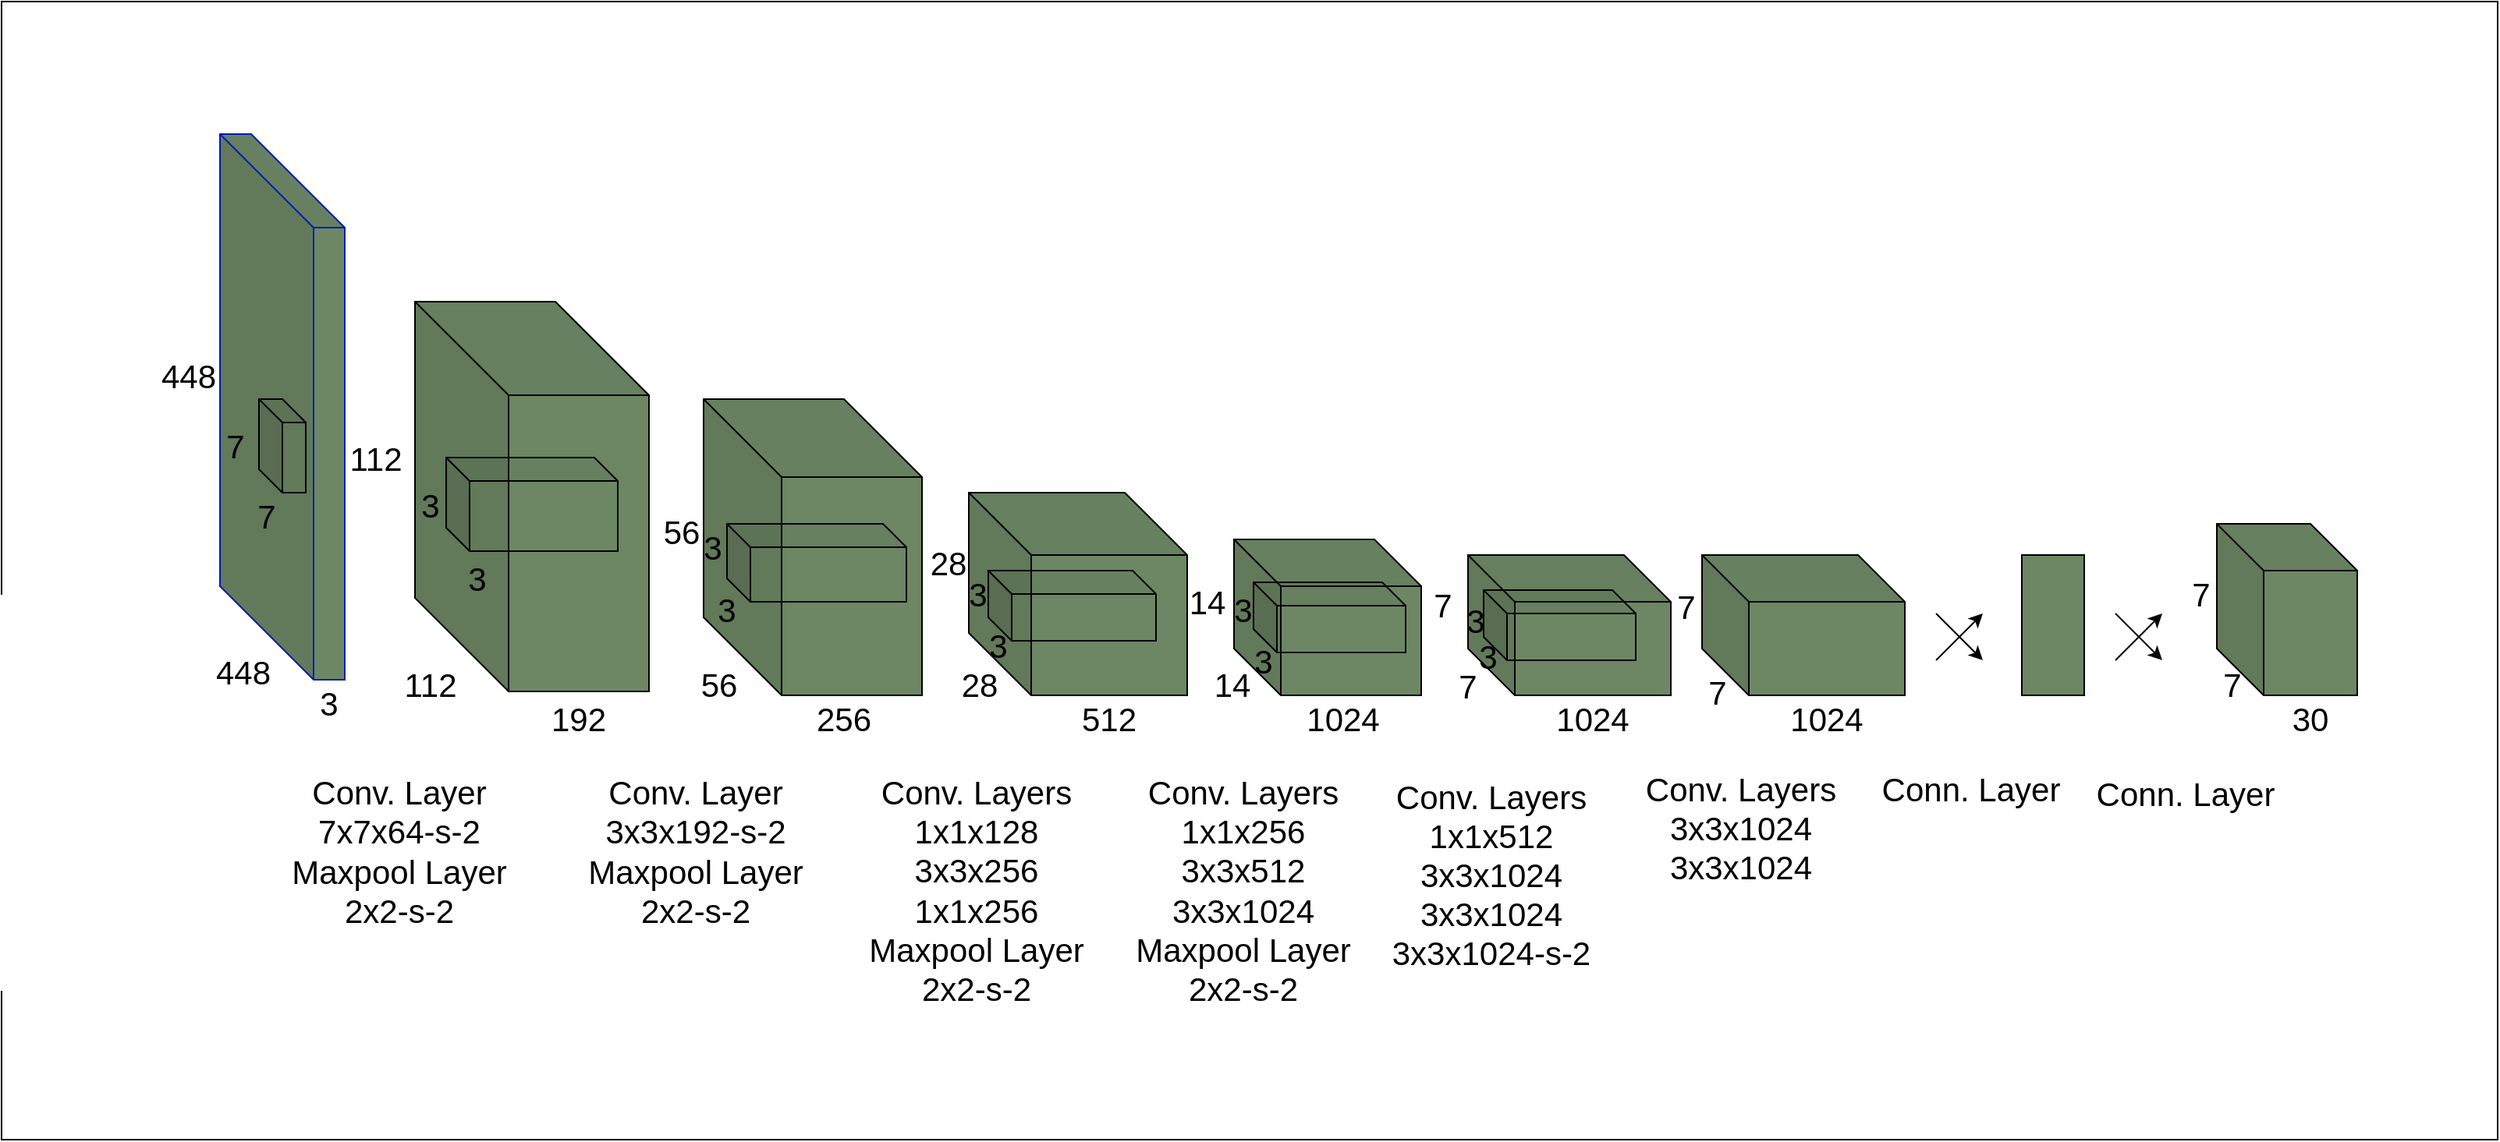 <mxfile version="26.2.2">
  <diagram name="Page-1" id="-9XewSLEN8EbxxsjJJ49">
    <mxGraphModel dx="1970" dy="1245" grid="1" gridSize="10" guides="1" tooltips="1" connect="1" arrows="1" fold="1" page="1" pageScale="1" pageWidth="850" pageHeight="1100" math="0" shadow="0">
      <root>
        <mxCell id="0" />
        <mxCell id="1" parent="0" />
        <mxCell id="kQrB1fQfVDWrX5VnSYiX-79" value="" style="rounded=0;whiteSpace=wrap;html=1;" vertex="1" parent="1">
          <mxGeometry x="70" y="270" width="1600" height="730" as="geometry" />
        </mxCell>
        <mxCell id="kQrB1fQfVDWrX5VnSYiX-1" value="" style="shape=cube;whiteSpace=wrap;html=1;boundedLbl=1;backgroundOutline=1;darkOpacity=0.05;darkOpacity2=0.1;size=60;fillColor=light-dark(#6D8764,#44AF69);fontColor=#ffffff;strokeColor=#001DBC;" vertex="1" parent="1">
          <mxGeometry x="210" y="355" width="80" height="350" as="geometry" />
        </mxCell>
        <mxCell id="kQrB1fQfVDWrX5VnSYiX-3" value="" style="shape=cube;whiteSpace=wrap;html=1;boundedLbl=1;backgroundOutline=1;darkOpacity=0.05;darkOpacity2=0.1;size=60;fillColor=light-dark(#6D8764,#44AF69);" vertex="1" parent="1">
          <mxGeometry x="335" y="462.5" width="150" height="250" as="geometry" />
        </mxCell>
        <mxCell id="kQrB1fQfVDWrX5VnSYiX-4" value="" style="shape=cube;whiteSpace=wrap;html=1;boundedLbl=1;backgroundOutline=1;darkOpacity=0.05;darkOpacity2=0.1;size=50;fillColor=light-dark(#6D8764,#44AF69);" vertex="1" parent="1">
          <mxGeometry x="520" y="525" width="140" height="190" as="geometry" />
        </mxCell>
        <mxCell id="kQrB1fQfVDWrX5VnSYiX-5" value="" style="shape=cube;whiteSpace=wrap;html=1;boundedLbl=1;backgroundOutline=1;darkOpacity=0.05;darkOpacity2=0.1;size=40;fillColor=light-dark(#6D8764,#44AF69);" vertex="1" parent="1">
          <mxGeometry x="690" y="585" width="140" height="130" as="geometry" />
        </mxCell>
        <mxCell id="kQrB1fQfVDWrX5VnSYiX-6" value="" style="shape=cube;whiteSpace=wrap;html=1;boundedLbl=1;backgroundOutline=1;darkOpacity=0.05;darkOpacity2=0.1;size=30;fillColor=light-dark(#6D8764,#44AF69);" vertex="1" parent="1">
          <mxGeometry x="860" y="615" width="120" height="100" as="geometry" />
        </mxCell>
        <mxCell id="kQrB1fQfVDWrX5VnSYiX-7" value="" style="shape=cube;whiteSpace=wrap;html=1;boundedLbl=1;backgroundOutline=1;darkOpacity=0.05;darkOpacity2=0.1;size=30;fillColor=light-dark(#6D8764,#44AF69);" vertex="1" parent="1">
          <mxGeometry x="1010" y="625" width="130" height="90" as="geometry" />
        </mxCell>
        <mxCell id="kQrB1fQfVDWrX5VnSYiX-8" value="" style="shape=cube;whiteSpace=wrap;html=1;boundedLbl=1;backgroundOutline=1;darkOpacity=0.05;darkOpacity2=0.1;size=30;fillColor=light-dark(#6D8764,#44AF69);" vertex="1" parent="1">
          <mxGeometry x="1160" y="625" width="130" height="90" as="geometry" />
        </mxCell>
        <mxCell id="kQrB1fQfVDWrX5VnSYiX-9" value="" style="rounded=0;whiteSpace=wrap;html=1;fillColor=light-dark(#6D8764,#44AF69);" vertex="1" parent="1">
          <mxGeometry x="1365" y="625" width="40" height="90" as="geometry" />
        </mxCell>
        <mxCell id="kQrB1fQfVDWrX5VnSYiX-10" value="" style="shape=cube;whiteSpace=wrap;html=1;boundedLbl=1;backgroundOutline=1;darkOpacity=0.05;darkOpacity2=0.1;size=30;fillColor=light-dark(#6D8764,#44AF69);" vertex="1" parent="1">
          <mxGeometry x="1490" y="605" width="90" height="110" as="geometry" />
        </mxCell>
        <mxCell id="kQrB1fQfVDWrX5VnSYiX-11" value="" style="shape=cube;whiteSpace=wrap;html=1;boundedLbl=1;backgroundOutline=1;darkOpacity=0.05;darkOpacity2=0.1;size=15;fillColor=none;" vertex="1" parent="1">
          <mxGeometry x="235" y="525" width="30" height="60" as="geometry" />
        </mxCell>
        <mxCell id="kQrB1fQfVDWrX5VnSYiX-14" value="" style="shape=cube;whiteSpace=wrap;html=1;boundedLbl=1;backgroundOutline=1;darkOpacity=0.05;darkOpacity2=0.1;size=15;fillColor=none;" vertex="1" parent="1">
          <mxGeometry x="355" y="562.5" width="110" height="60" as="geometry" />
        </mxCell>
        <mxCell id="kQrB1fQfVDWrX5VnSYiX-15" value="" style="shape=cube;whiteSpace=wrap;html=1;boundedLbl=1;backgroundOutline=1;darkOpacity=0.05;darkOpacity2=0.1;size=15;fillColor=none;" vertex="1" parent="1">
          <mxGeometry x="535" y="605" width="115" height="50" as="geometry" />
        </mxCell>
        <mxCell id="kQrB1fQfVDWrX5VnSYiX-16" value="" style="shape=cube;whiteSpace=wrap;html=1;boundedLbl=1;backgroundOutline=1;darkOpacity=0.05;darkOpacity2=0.1;size=15;fillColor=none;" vertex="1" parent="1">
          <mxGeometry x="702.5" y="635" width="107.5" height="45" as="geometry" />
        </mxCell>
        <mxCell id="kQrB1fQfVDWrX5VnSYiX-17" value="" style="shape=cube;whiteSpace=wrap;html=1;boundedLbl=1;backgroundOutline=1;darkOpacity=0.05;darkOpacity2=0.1;size=15;fillColor=none;" vertex="1" parent="1">
          <mxGeometry x="872.5" y="642.5" width="97.5" height="45" as="geometry" />
        </mxCell>
        <mxCell id="kQrB1fQfVDWrX5VnSYiX-18" value="" style="shape=cube;whiteSpace=wrap;html=1;boundedLbl=1;backgroundOutline=1;darkOpacity=0.05;darkOpacity2=0.1;size=15;fillColor=none;" vertex="1" parent="1">
          <mxGeometry x="1020" y="647.5" width="97.5" height="45" as="geometry" />
        </mxCell>
        <mxCell id="kQrB1fQfVDWrX5VnSYiX-19" value="3" style="text;html=1;align=center;verticalAlign=middle;whiteSpace=wrap;rounded=0;fontSize=21;" vertex="1" parent="1">
          <mxGeometry x="335" y="577.5" width="20" height="30" as="geometry" />
        </mxCell>
        <mxCell id="kQrB1fQfVDWrX5VnSYiX-20" value="7" style="text;html=1;align=center;verticalAlign=middle;whiteSpace=wrap;rounded=0;fontSize=21;" vertex="1" parent="1">
          <mxGeometry x="230" y="585" width="20" height="30" as="geometry" />
        </mxCell>
        <mxCell id="kQrB1fQfVDWrX5VnSYiX-25" value="7" style="text;html=1;align=center;verticalAlign=middle;whiteSpace=wrap;rounded=0;fontSize=21;" vertex="1" parent="1">
          <mxGeometry x="210" y="540" width="20" height="30" as="geometry" />
        </mxCell>
        <mxCell id="kQrB1fQfVDWrX5VnSYiX-26" value="3" style="text;html=1;align=center;verticalAlign=middle;whiteSpace=wrap;rounded=0;fontSize=21;" vertex="1" parent="1">
          <mxGeometry x="365" y="625" width="20" height="30" as="geometry" />
        </mxCell>
        <mxCell id="kQrB1fQfVDWrX5VnSYiX-27" value="3" style="text;html=1;align=center;verticalAlign=middle;whiteSpace=wrap;rounded=0;fontSize=21;" vertex="1" parent="1">
          <mxGeometry x="525" y="645" width="20" height="30" as="geometry" />
        </mxCell>
        <mxCell id="kQrB1fQfVDWrX5VnSYiX-28" value="3" style="text;html=1;align=center;verticalAlign=middle;whiteSpace=wrap;rounded=0;fontSize=21;" vertex="1" parent="1">
          <mxGeometry x="516" y="605" width="20" height="30" as="geometry" />
        </mxCell>
        <mxCell id="kQrB1fQfVDWrX5VnSYiX-29" value="3" style="text;html=1;align=center;verticalAlign=middle;whiteSpace=wrap;rounded=0;fontSize=21;" vertex="1" parent="1">
          <mxGeometry x="686" y="635" width="20" height="30" as="geometry" />
        </mxCell>
        <mxCell id="kQrB1fQfVDWrX5VnSYiX-30" value="3" style="text;html=1;align=center;verticalAlign=middle;whiteSpace=wrap;rounded=0;fontSize=21;" vertex="1" parent="1">
          <mxGeometry x="699" y="668" width="20" height="30" as="geometry" />
        </mxCell>
        <mxCell id="kQrB1fQfVDWrX5VnSYiX-32" value="3" style="text;html=1;align=center;verticalAlign=middle;whiteSpace=wrap;rounded=0;fontSize=21;" vertex="1" parent="1">
          <mxGeometry x="869" y="678" width="20" height="30" as="geometry" />
        </mxCell>
        <mxCell id="kQrB1fQfVDWrX5VnSYiX-33" value="3" style="text;html=1;align=center;verticalAlign=middle;whiteSpace=wrap;rounded=0;fontSize=21;" vertex="1" parent="1">
          <mxGeometry x="856" y="645" width="20" height="30" as="geometry" />
        </mxCell>
        <mxCell id="kQrB1fQfVDWrX5VnSYiX-34" value="3" style="text;html=1;align=center;verticalAlign=middle;whiteSpace=wrap;rounded=0;fontSize=21;" vertex="1" parent="1">
          <mxGeometry x="1013" y="675" width="20" height="30" as="geometry" />
        </mxCell>
        <mxCell id="kQrB1fQfVDWrX5VnSYiX-35" value="3" style="text;html=1;align=center;verticalAlign=middle;whiteSpace=wrap;rounded=0;fontSize=21;" vertex="1" parent="1">
          <mxGeometry x="1005" y="651.5" width="20" height="30" as="geometry" />
        </mxCell>
        <mxCell id="kQrB1fQfVDWrX5VnSYiX-36" value="7" style="text;html=1;align=center;verticalAlign=middle;whiteSpace=wrap;rounded=0;fontSize=21;" vertex="1" parent="1">
          <mxGeometry x="1140" y="643.25" width="20" height="30" as="geometry" />
        </mxCell>
        <mxCell id="kQrB1fQfVDWrX5VnSYiX-37" value="7" style="text;html=1;align=center;verticalAlign=middle;whiteSpace=wrap;rounded=0;fontSize=21;" vertex="1" parent="1">
          <mxGeometry x="1160" y="698" width="20" height="30" as="geometry" />
        </mxCell>
        <mxCell id="kQrB1fQfVDWrX5VnSYiX-38" value="7" style="text;html=1;align=center;verticalAlign=middle;whiteSpace=wrap;rounded=0;fontSize=21;" vertex="1" parent="1">
          <mxGeometry x="1470" y="635" width="20" height="30" as="geometry" />
        </mxCell>
        <mxCell id="kQrB1fQfVDWrX5VnSYiX-39" value="7" style="text;html=1;align=center;verticalAlign=middle;whiteSpace=wrap;rounded=0;fontSize=21;" vertex="1" parent="1">
          <mxGeometry x="1490" y="692.5" width="20" height="30" as="geometry" />
        </mxCell>
        <mxCell id="kQrB1fQfVDWrX5VnSYiX-40" value="448" style="text;html=1;align=center;verticalAlign=middle;whiteSpace=wrap;rounded=0;fontSize=21;" vertex="1" parent="1">
          <mxGeometry x="180" y="495" width="20" height="30" as="geometry" />
        </mxCell>
        <mxCell id="kQrB1fQfVDWrX5VnSYiX-41" value="448" style="text;html=1;align=center;verticalAlign=middle;whiteSpace=wrap;rounded=0;fontSize=21;" vertex="1" parent="1">
          <mxGeometry x="215" y="685" width="20" height="30" as="geometry" />
        </mxCell>
        <mxCell id="kQrB1fQfVDWrX5VnSYiX-42" value="112" style="text;html=1;align=center;verticalAlign=middle;whiteSpace=wrap;rounded=0;fontSize=21;" vertex="1" parent="1">
          <mxGeometry x="300" y="547.5" width="20" height="30" as="geometry" />
        </mxCell>
        <mxCell id="kQrB1fQfVDWrX5VnSYiX-43" value="112" style="text;html=1;align=center;verticalAlign=middle;whiteSpace=wrap;rounded=0;fontSize=21;" vertex="1" parent="1">
          <mxGeometry x="335" y="692.5" width="20" height="30" as="geometry" />
        </mxCell>
        <mxCell id="kQrB1fQfVDWrX5VnSYiX-44" value="56" style="text;html=1;align=center;verticalAlign=middle;whiteSpace=wrap;rounded=0;fontSize=21;" vertex="1" parent="1">
          <mxGeometry x="520" y="692.5" width="20" height="30" as="geometry" />
        </mxCell>
        <mxCell id="kQrB1fQfVDWrX5VnSYiX-45" value="56" style="text;html=1;align=center;verticalAlign=middle;whiteSpace=wrap;rounded=0;fontSize=21;" vertex="1" parent="1">
          <mxGeometry x="496" y="595" width="20" height="30" as="geometry" />
        </mxCell>
        <mxCell id="kQrB1fQfVDWrX5VnSYiX-46" value="28" style="text;html=1;align=center;verticalAlign=middle;whiteSpace=wrap;rounded=0;fontSize=21;" vertex="1" parent="1">
          <mxGeometry x="667" y="615" width="20" height="30" as="geometry" />
        </mxCell>
        <mxCell id="kQrB1fQfVDWrX5VnSYiX-47" value="28" style="text;html=1;align=center;verticalAlign=middle;whiteSpace=wrap;rounded=0;fontSize=21;" vertex="1" parent="1">
          <mxGeometry x="687" y="692.5" width="20" height="30" as="geometry" />
        </mxCell>
        <mxCell id="kQrB1fQfVDWrX5VnSYiX-48" value="14" style="text;html=1;align=center;verticalAlign=middle;whiteSpace=wrap;rounded=0;fontSize=21;" vertex="1" parent="1">
          <mxGeometry x="849" y="692.5" width="20" height="30" as="geometry" />
        </mxCell>
        <mxCell id="kQrB1fQfVDWrX5VnSYiX-49" value="14" style="text;html=1;align=center;verticalAlign=middle;whiteSpace=wrap;rounded=0;fontSize=21;" vertex="1" parent="1">
          <mxGeometry x="833" y="640" width="20" height="30" as="geometry" />
        </mxCell>
        <mxCell id="kQrB1fQfVDWrX5VnSYiX-50" value="7" style="text;html=1;align=center;verticalAlign=middle;whiteSpace=wrap;rounded=0;fontSize=21;" vertex="1" parent="1">
          <mxGeometry x="1000" y="694.25" width="20" height="30" as="geometry" />
        </mxCell>
        <mxCell id="kQrB1fQfVDWrX5VnSYiX-51" value="7" style="text;html=1;align=center;verticalAlign=middle;whiteSpace=wrap;rounded=0;fontSize=21;" vertex="1" parent="1">
          <mxGeometry x="984" y="641.75" width="20" height="30" as="geometry" />
        </mxCell>
        <mxCell id="kQrB1fQfVDWrX5VnSYiX-52" value="3" style="text;html=1;align=center;verticalAlign=middle;whiteSpace=wrap;rounded=0;fontSize=21;" vertex="1" parent="1">
          <mxGeometry x="270" y="705" width="20" height="30" as="geometry" />
        </mxCell>
        <mxCell id="kQrB1fQfVDWrX5VnSYiX-53" value="192" style="text;html=1;align=center;verticalAlign=middle;whiteSpace=wrap;rounded=0;fontSize=21;" vertex="1" parent="1">
          <mxGeometry x="430" y="715" width="20" height="30" as="geometry" />
        </mxCell>
        <mxCell id="kQrB1fQfVDWrX5VnSYiX-54" value="256" style="text;html=1;align=center;verticalAlign=middle;whiteSpace=wrap;rounded=0;fontSize=21;" vertex="1" parent="1">
          <mxGeometry x="600" y="715" width="20" height="30" as="geometry" />
        </mxCell>
        <mxCell id="kQrB1fQfVDWrX5VnSYiX-55" value="512" style="text;html=1;align=center;verticalAlign=middle;whiteSpace=wrap;rounded=0;fontSize=21;" vertex="1" parent="1">
          <mxGeometry x="770" y="715" width="20" height="30" as="geometry" />
        </mxCell>
        <mxCell id="kQrB1fQfVDWrX5VnSYiX-56" value="1024" style="text;html=1;align=center;verticalAlign=middle;whiteSpace=wrap;rounded=0;fontSize=21;" vertex="1" parent="1">
          <mxGeometry x="920" y="715" width="20" height="30" as="geometry" />
        </mxCell>
        <mxCell id="kQrB1fQfVDWrX5VnSYiX-57" value="1024" style="text;html=1;align=center;verticalAlign=middle;whiteSpace=wrap;rounded=0;fontSize=21;" vertex="1" parent="1">
          <mxGeometry x="1080" y="715" width="20" height="30" as="geometry" />
        </mxCell>
        <mxCell id="kQrB1fQfVDWrX5VnSYiX-58" value="1024" style="text;html=1;align=center;verticalAlign=middle;whiteSpace=wrap;rounded=0;fontSize=21;" vertex="1" parent="1">
          <mxGeometry x="1230" y="715" width="20" height="30" as="geometry" />
        </mxCell>
        <mxCell id="kQrB1fQfVDWrX5VnSYiX-59" value="30" style="text;html=1;align=center;verticalAlign=middle;whiteSpace=wrap;rounded=0;fontSize=21;" vertex="1" parent="1">
          <mxGeometry x="1540" y="715" width="20" height="30" as="geometry" />
        </mxCell>
        <mxCell id="kQrB1fQfVDWrX5VnSYiX-60" value="Conv. Layer&lt;div&gt;7x7x64-s-2&lt;/div&gt;&lt;div&gt;Maxpool Layer&lt;/div&gt;&lt;div&gt;2x2-s-2&lt;/div&gt;" style="text;html=1;align=center;verticalAlign=middle;whiteSpace=wrap;rounded=0;fontSize=21;" vertex="1" parent="1">
          <mxGeometry x="250" y="760" width="150" height="110" as="geometry" />
        </mxCell>
        <mxCell id="kQrB1fQfVDWrX5VnSYiX-68" value="" style="endArrow=classic;html=1;rounded=0;" edge="1" parent="1">
          <mxGeometry width="50" height="50" relative="1" as="geometry">
            <mxPoint x="1310" y="692.5" as="sourcePoint" />
            <mxPoint x="1340" y="662.5" as="targetPoint" />
          </mxGeometry>
        </mxCell>
        <mxCell id="kQrB1fQfVDWrX5VnSYiX-69" value="" style="endArrow=classic;html=1;rounded=0;" edge="1" parent="1">
          <mxGeometry width="50" height="50" relative="1" as="geometry">
            <mxPoint x="1310" y="662.5" as="sourcePoint" />
            <mxPoint x="1340" y="692.5" as="targetPoint" />
          </mxGeometry>
        </mxCell>
        <mxCell id="kQrB1fQfVDWrX5VnSYiX-70" value="" style="endArrow=classic;html=1;rounded=0;" edge="1" parent="1">
          <mxGeometry width="50" height="50" relative="1" as="geometry">
            <mxPoint x="1425" y="692.5" as="sourcePoint" />
            <mxPoint x="1455" y="662.5" as="targetPoint" />
          </mxGeometry>
        </mxCell>
        <mxCell id="kQrB1fQfVDWrX5VnSYiX-71" value="" style="endArrow=classic;html=1;rounded=0;" edge="1" parent="1">
          <mxGeometry width="50" height="50" relative="1" as="geometry">
            <mxPoint x="1425" y="662.5" as="sourcePoint" />
            <mxPoint x="1455" y="692.5" as="targetPoint" />
          </mxGeometry>
        </mxCell>
        <mxCell id="kQrB1fQfVDWrX5VnSYiX-72" value="Conv. Layer&lt;div&gt;3x3x192-s-2&lt;/div&gt;&lt;div&gt;Maxpool Layer&lt;/div&gt;&lt;div&gt;2x2-s-2&lt;/div&gt;" style="text;html=1;align=center;verticalAlign=middle;whiteSpace=wrap;rounded=0;fontSize=21;" vertex="1" parent="1">
          <mxGeometry x="440" y="760" width="150" height="110" as="geometry" />
        </mxCell>
        <mxCell id="kQrB1fQfVDWrX5VnSYiX-73" value="Conv. Layers&lt;div&gt;1x1x256&lt;/div&gt;&lt;div&gt;3x3x512&lt;/div&gt;&lt;div&gt;3x3x1024&lt;/div&gt;&lt;div&gt;Maxpool Layer&lt;/div&gt;&lt;div&gt;2x2-s-2&lt;/div&gt;" style="text;html=1;align=center;verticalAlign=middle;whiteSpace=wrap;rounded=0;fontSize=21;" vertex="1" parent="1">
          <mxGeometry x="791" y="750" width="150" height="180" as="geometry" />
        </mxCell>
        <mxCell id="kQrB1fQfVDWrX5VnSYiX-74" value="Conv. Layers&lt;div&gt;1x1x128&lt;/div&gt;&lt;div&gt;3x3x256&lt;/div&gt;&lt;div&gt;1x1x256&lt;/div&gt;&lt;div&gt;Maxpool Layer&lt;/div&gt;&lt;div&gt;2x2-s-2&lt;/div&gt;" style="text;html=1;align=center;verticalAlign=middle;whiteSpace=wrap;rounded=0;fontSize=21;" vertex="1" parent="1">
          <mxGeometry x="620" y="770" width="150" height="140" as="geometry" />
        </mxCell>
        <mxCell id="kQrB1fQfVDWrX5VnSYiX-75" value="Conv. Layers&lt;div&gt;1x1x512&lt;/div&gt;&lt;div&gt;3x3x1024&lt;/div&gt;&lt;div&gt;3x3x1024&lt;/div&gt;&lt;div&gt;3x3x1024-s-2&lt;/div&gt;" style="text;html=1;align=center;verticalAlign=middle;whiteSpace=wrap;rounded=0;fontSize=21;" vertex="1" parent="1">
          <mxGeometry x="950" y="760" width="150" height="140" as="geometry" />
        </mxCell>
        <mxCell id="kQrB1fQfVDWrX5VnSYiX-76" value="Conv. Layers&lt;div&gt;&lt;span style=&quot;background-color: transparent; color: light-dark(rgb(0, 0, 0), rgb(255, 255, 255));&quot;&gt;3x3x1024&lt;/span&gt;&lt;/div&gt;&lt;div&gt;3x3x1024&lt;/div&gt;" style="text;html=1;align=center;verticalAlign=middle;whiteSpace=wrap;rounded=0;fontSize=21;" vertex="1" parent="1">
          <mxGeometry x="1110" y="760" width="150" height="80" as="geometry" />
        </mxCell>
        <mxCell id="kQrB1fQfVDWrX5VnSYiX-77" value="Conn. Layer" style="text;html=1;align=center;verticalAlign=middle;whiteSpace=wrap;rounded=0;fontSize=21;" vertex="1" parent="1">
          <mxGeometry x="1270" y="760" width="125" height="30" as="geometry" />
        </mxCell>
        <mxCell id="kQrB1fQfVDWrX5VnSYiX-78" value="Conn. Layer" style="text;html=1;align=center;verticalAlign=middle;whiteSpace=wrap;rounded=0;fontSize=21;" vertex="1" parent="1">
          <mxGeometry x="1395" y="755" width="150" height="45" as="geometry" />
        </mxCell>
      </root>
    </mxGraphModel>
  </diagram>
</mxfile>
